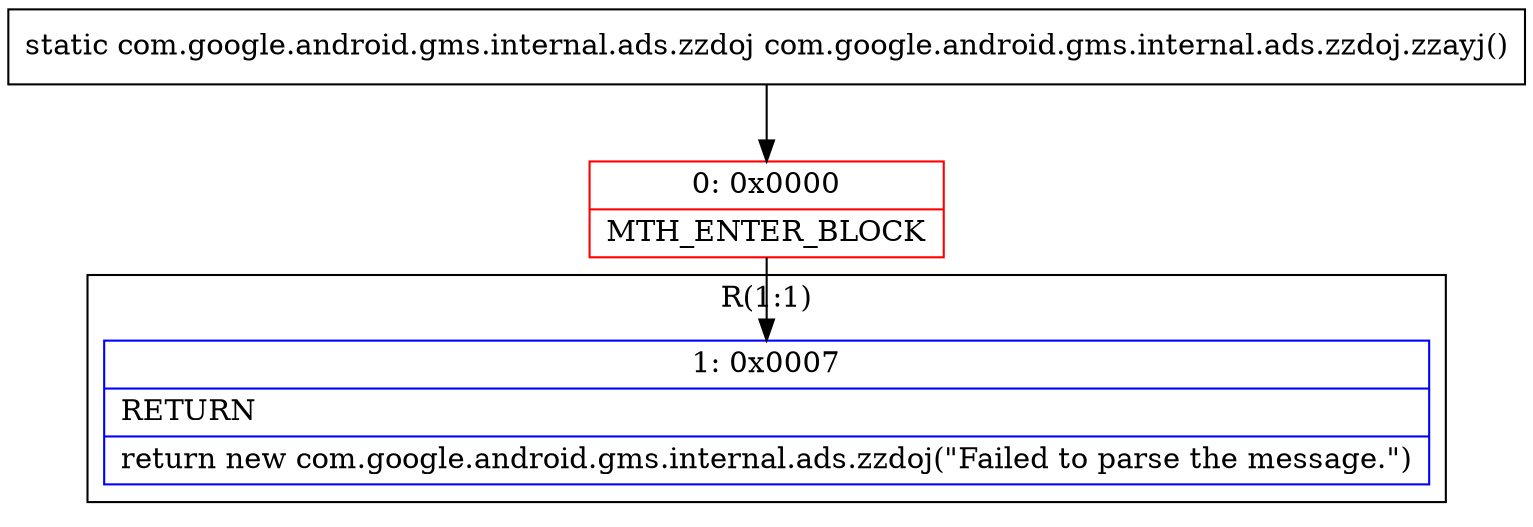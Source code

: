digraph "CFG forcom.google.android.gms.internal.ads.zzdoj.zzayj()Lcom\/google\/android\/gms\/internal\/ads\/zzdoj;" {
subgraph cluster_Region_1608896496 {
label = "R(1:1)";
node [shape=record,color=blue];
Node_1 [shape=record,label="{1\:\ 0x0007|RETURN\l|return new com.google.android.gms.internal.ads.zzdoj(\"Failed to parse the message.\")\l}"];
}
Node_0 [shape=record,color=red,label="{0\:\ 0x0000|MTH_ENTER_BLOCK\l}"];
MethodNode[shape=record,label="{static com.google.android.gms.internal.ads.zzdoj com.google.android.gms.internal.ads.zzdoj.zzayj() }"];
MethodNode -> Node_0;
Node_0 -> Node_1;
}

